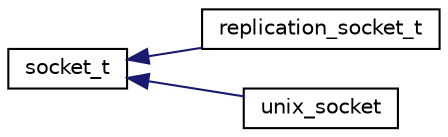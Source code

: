 digraph "Graphical Class Hierarchy"
{
 // INTERACTIVE_SVG=YES
 // LATEX_PDF_SIZE
  edge [fontname="Helvetica",fontsize="10",labelfontname="Helvetica",labelfontsize="10"];
  node [fontname="Helvetica",fontsize="10",shape=record];
  rankdir="LR";
  Node0 [label="socket_t",height=0.2,width=0.4,color="black", fillcolor="white", style="filled",URL="$classsocket__t.html",tooltip=" "];
  Node0 -> Node1 [dir="back",color="midnightblue",fontsize="10",style="solid",fontname="Helvetica"];
  Node1 [label="replication_socket_t",height=0.2,width=0.4,color="black", fillcolor="white", style="filled",URL="$classreplication__socket__t.html",tooltip=" "];
  Node0 -> Node2 [dir="back",color="midnightblue",fontsize="10",style="solid",fontname="Helvetica"];
  Node2 [label="unix_socket",height=0.2,width=0.4,color="black", fillcolor="white", style="filled",URL="$classunix__socket.html",tooltip=" "];
}

